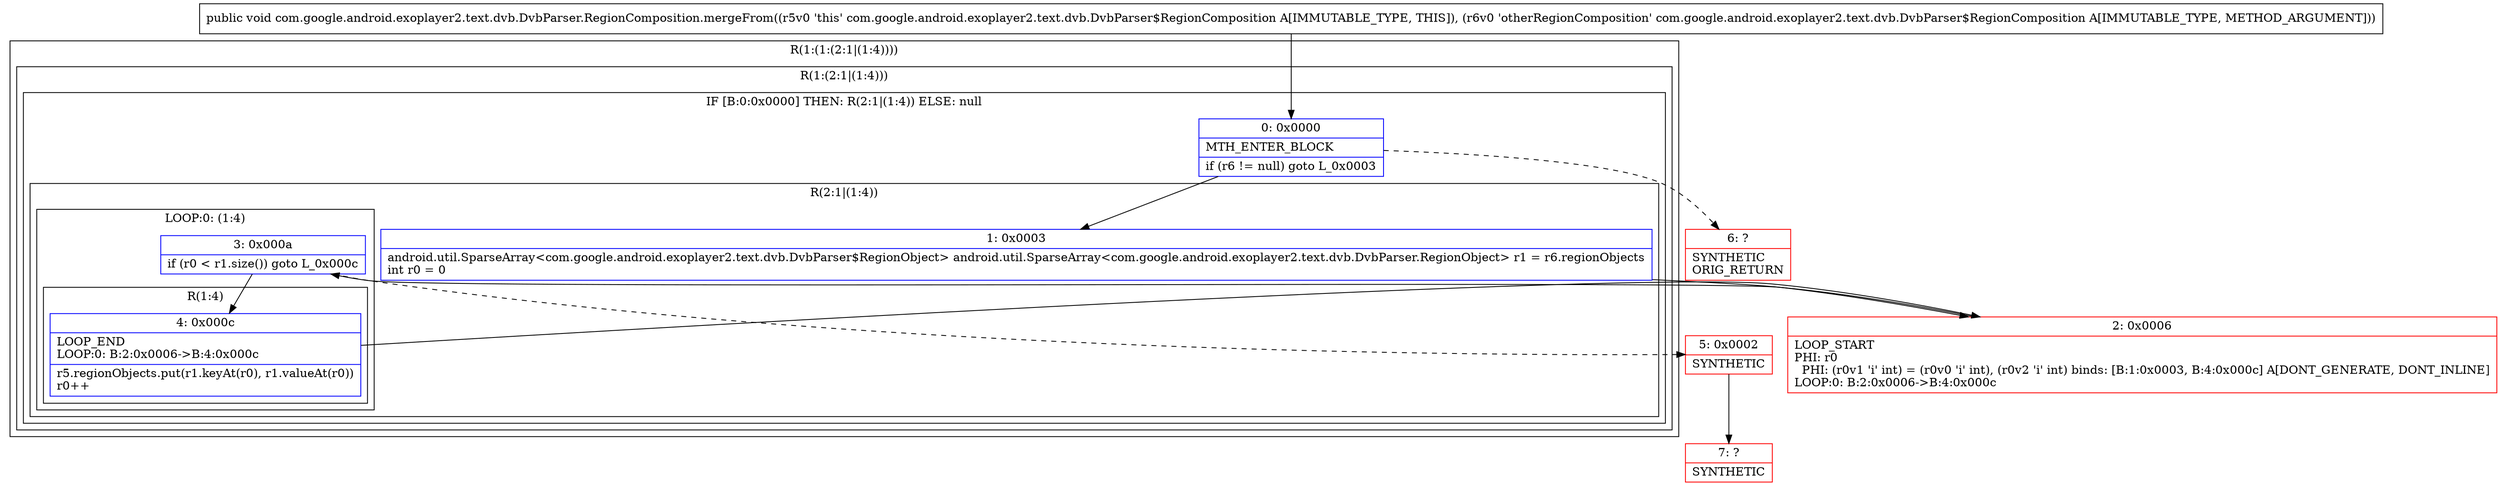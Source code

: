 digraph "CFG forcom.google.android.exoplayer2.text.dvb.DvbParser.RegionComposition.mergeFrom(Lcom\/google\/android\/exoplayer2\/text\/dvb\/DvbParser$RegionComposition;)V" {
subgraph cluster_Region_739168721 {
label = "R(1:(1:(2:1|(1:4))))";
node [shape=record,color=blue];
subgraph cluster_Region_1531027012 {
label = "R(1:(2:1|(1:4)))";
node [shape=record,color=blue];
subgraph cluster_IfRegion_1235332212 {
label = "IF [B:0:0x0000] THEN: R(2:1|(1:4)) ELSE: null";
node [shape=record,color=blue];
Node_0 [shape=record,label="{0\:\ 0x0000|MTH_ENTER_BLOCK\l|if (r6 != null) goto L_0x0003\l}"];
subgraph cluster_Region_508457211 {
label = "R(2:1|(1:4))";
node [shape=record,color=blue];
Node_1 [shape=record,label="{1\:\ 0x0003|android.util.SparseArray\<com.google.android.exoplayer2.text.dvb.DvbParser$RegionObject\> android.util.SparseArray\<com.google.android.exoplayer2.text.dvb.DvbParser.RegionObject\> r1 = r6.regionObjects\lint r0 = 0\l}"];
subgraph cluster_LoopRegion_813127919 {
label = "LOOP:0: (1:4)";
node [shape=record,color=blue];
Node_3 [shape=record,label="{3\:\ 0x000a|if (r0 \< r1.size()) goto L_0x000c\l}"];
subgraph cluster_Region_1835486051 {
label = "R(1:4)";
node [shape=record,color=blue];
Node_4 [shape=record,label="{4\:\ 0x000c|LOOP_END\lLOOP:0: B:2:0x0006\-\>B:4:0x000c\l|r5.regionObjects.put(r1.keyAt(r0), r1.valueAt(r0))\lr0++\l}"];
}
}
}
}
}
}
Node_2 [shape=record,color=red,label="{2\:\ 0x0006|LOOP_START\lPHI: r0 \l  PHI: (r0v1 'i' int) = (r0v0 'i' int), (r0v2 'i' int) binds: [B:1:0x0003, B:4:0x000c] A[DONT_GENERATE, DONT_INLINE]\lLOOP:0: B:2:0x0006\-\>B:4:0x000c\l}"];
Node_5 [shape=record,color=red,label="{5\:\ 0x0002|SYNTHETIC\l}"];
Node_6 [shape=record,color=red,label="{6\:\ ?|SYNTHETIC\lORIG_RETURN\l}"];
Node_7 [shape=record,color=red,label="{7\:\ ?|SYNTHETIC\l}"];
MethodNode[shape=record,label="{public void com.google.android.exoplayer2.text.dvb.DvbParser.RegionComposition.mergeFrom((r5v0 'this' com.google.android.exoplayer2.text.dvb.DvbParser$RegionComposition A[IMMUTABLE_TYPE, THIS]), (r6v0 'otherRegionComposition' com.google.android.exoplayer2.text.dvb.DvbParser$RegionComposition A[IMMUTABLE_TYPE, METHOD_ARGUMENT])) }"];
MethodNode -> Node_0;
Node_0 -> Node_1;
Node_0 -> Node_6[style=dashed];
Node_1 -> Node_2;
Node_3 -> Node_4;
Node_3 -> Node_5[style=dashed];
Node_4 -> Node_2;
Node_2 -> Node_3;
Node_5 -> Node_7;
}

